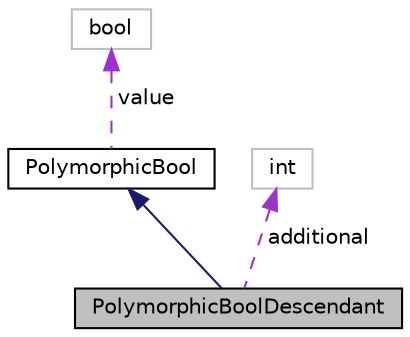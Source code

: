 digraph "PolymorphicBoolDescendant"
{
 // INTERACTIVE_SVG=YES
  edge [fontname="Helvetica",fontsize="10",labelfontname="Helvetica",labelfontsize="10"];
  node [fontname="Helvetica",fontsize="10",shape=record];
  Node2 [label="PolymorphicBoolDescendant",height=0.2,width=0.4,color="black", fillcolor="grey75", style="filled", fontcolor="black"];
  Node3 -> Node2 [dir="back",color="midnightblue",fontsize="10",style="solid",fontname="Helvetica"];
  Node3 [label="PolymorphicBool",height=0.2,width=0.4,color="black", fillcolor="white", style="filled",URL="$de/d9c/struct_polymorphic_bool.html"];
  Node4 -> Node3 [dir="back",color="darkorchid3",fontsize="10",style="dashed",label=" value" ,fontname="Helvetica"];
  Node4 [label="bool",height=0.2,width=0.4,color="grey75", fillcolor="white", style="filled"];
  Node5 -> Node2 [dir="back",color="darkorchid3",fontsize="10",style="dashed",label=" additional" ,fontname="Helvetica"];
  Node5 [label="int",height=0.2,width=0.4,color="grey75", fillcolor="white", style="filled"];
}
